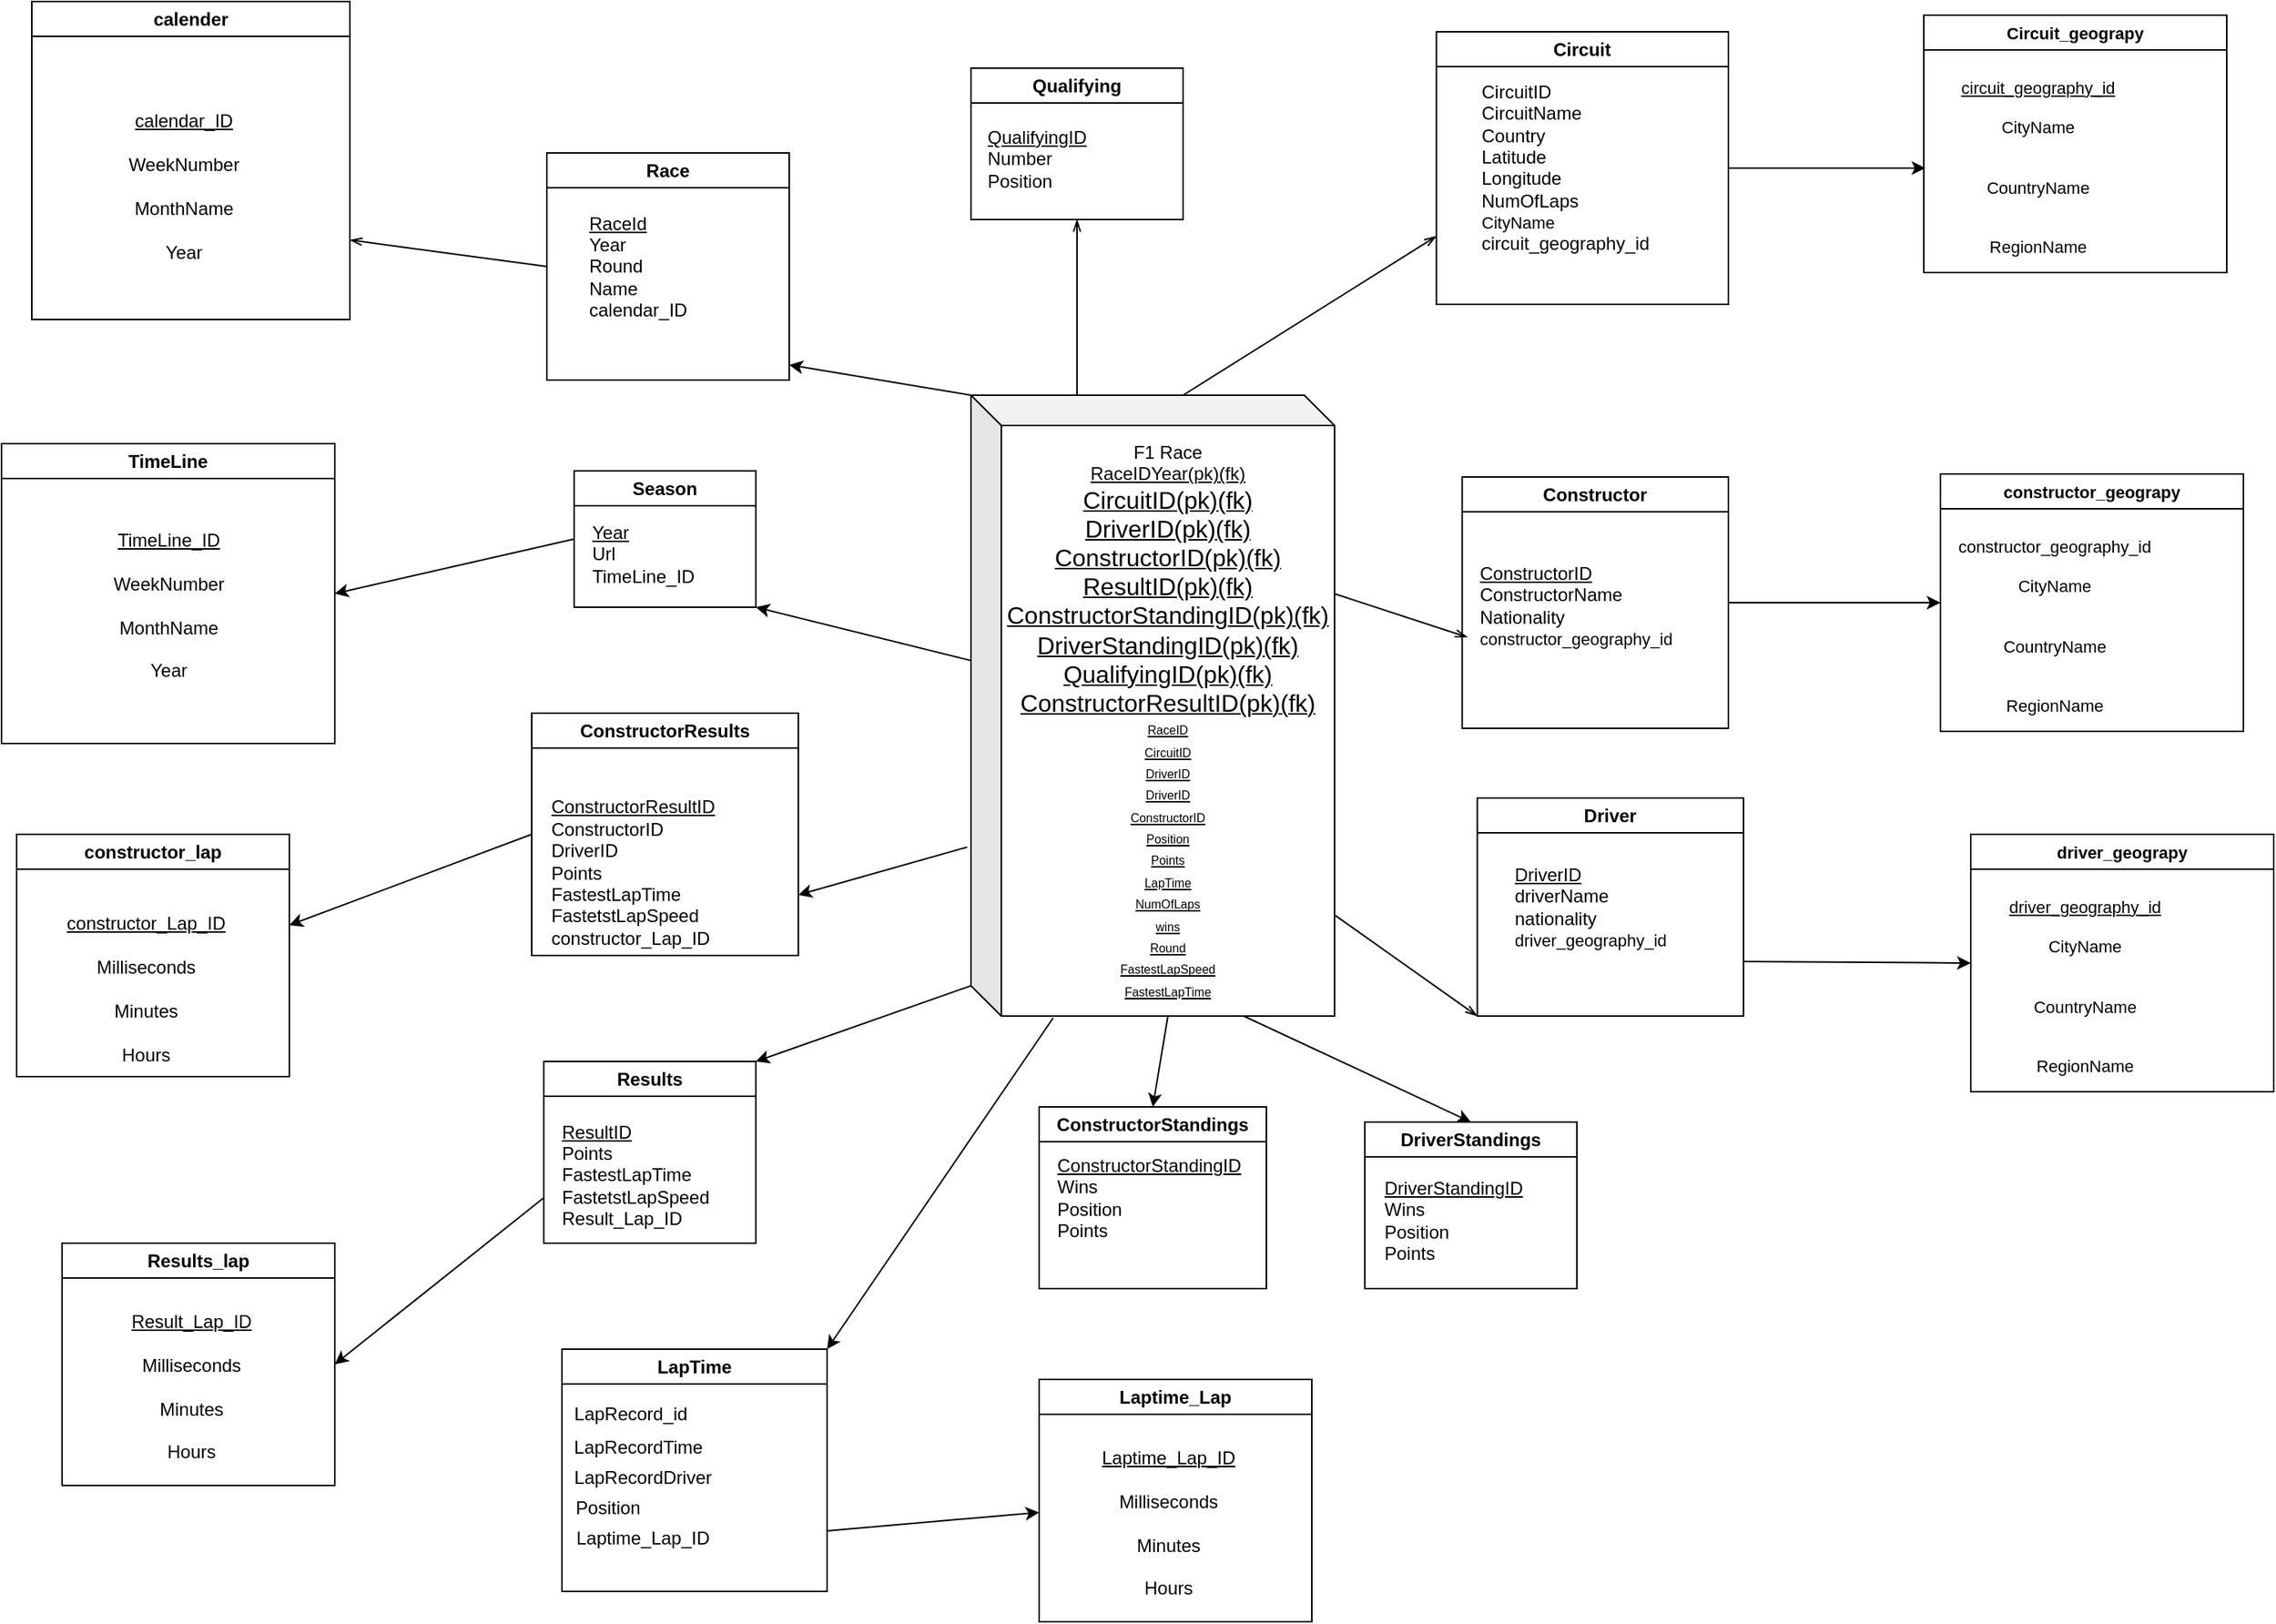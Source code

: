 <mxfile version="24.3.1" type="device">
  <diagram name="Page-1" id="2lp6oZdE-BPipIb4UrgI">
    <mxGraphModel dx="3717" dy="2338" grid="1" gridSize="10" guides="1" tooltips="1" connect="1" arrows="1" fold="1" page="1" pageScale="1" pageWidth="850" pageHeight="1100" math="0" shadow="0">
      <root>
        <mxCell id="0" />
        <mxCell id="1" parent="0" />
        <mxCell id="BGdtZH1YHA5HRXUlsSLR-31" style="edgeStyle=none;shape=connector;rounded=0;orthogonalLoop=1;jettySize=auto;html=1;exitX=0;exitY=0;exitDx=70;exitDy=0;exitPerimeter=0;labelBackgroundColor=default;strokeColor=default;align=center;verticalAlign=middle;fontFamily=Helvetica;fontSize=11;fontColor=default;endArrow=openThin;endFill=0;entryX=0.5;entryY=1;entryDx=0;entryDy=0;" parent="1" source="FVVRTqBDb79afzyqcxXZ-1" target="FVVRTqBDb79afzyqcxXZ-9" edge="1">
          <mxGeometry relative="1" as="geometry">
            <mxPoint x="440" y="100" as="targetPoint" />
          </mxGeometry>
        </mxCell>
        <mxCell id="BGdtZH1YHA5HRXUlsSLR-32" style="edgeStyle=none;shape=connector;rounded=0;orthogonalLoop=1;jettySize=auto;html=1;exitX=0;exitY=0;exitDx=140;exitDy=0;exitPerimeter=0;entryX=0;entryY=0.75;entryDx=0;entryDy=0;labelBackgroundColor=default;strokeColor=default;align=center;verticalAlign=middle;fontFamily=Helvetica;fontSize=11;fontColor=default;endArrow=openThin;endFill=0;" parent="1" source="FVVRTqBDb79afzyqcxXZ-1" target="FVVRTqBDb79afzyqcxXZ-3" edge="1">
          <mxGeometry relative="1" as="geometry" />
        </mxCell>
        <mxCell id="BGdtZH1YHA5HRXUlsSLR-34" style="edgeStyle=none;shape=connector;rounded=0;orthogonalLoop=1;jettySize=auto;html=1;exitX=0;exitY=0;exitDx=160;exitDy=105;exitPerimeter=0;entryX=-0.044;entryY=0.797;entryDx=0;entryDy=0;labelBackgroundColor=default;strokeColor=default;align=center;verticalAlign=middle;fontFamily=Helvetica;fontSize=11;fontColor=default;endArrow=openThin;endFill=0;entryPerimeter=0;" parent="1" source="FVVRTqBDb79afzyqcxXZ-1" target="FVVRTqBDb79afzyqcxXZ-16" edge="1">
          <mxGeometry relative="1" as="geometry" />
        </mxCell>
        <mxCell id="BGdtZH1YHA5HRXUlsSLR-35" style="edgeStyle=none;shape=connector;rounded=0;orthogonalLoop=1;jettySize=auto;html=1;entryX=0;entryY=1;entryDx=0;entryDy=0;labelBackgroundColor=default;strokeColor=default;align=center;verticalAlign=middle;fontFamily=Helvetica;fontSize=11;fontColor=default;endArrow=openThin;endFill=0;exitX=1.002;exitY=0.838;exitDx=0;exitDy=0;exitPerimeter=0;" parent="1" source="FVVRTqBDb79afzyqcxXZ-1" target="MxePWm94RPjNCgJkYmIr-14" edge="1">
          <mxGeometry relative="1" as="geometry" />
        </mxCell>
        <mxCell id="FVVRTqBDb79afzyqcxXZ-1" value="&lt;font style=&quot;font-size: 12px;&quot;&gt;F1 Race&lt;br&gt;&lt;/font&gt;&lt;div&gt;&lt;font style=&quot;font-size: 12px;&quot;&gt;&lt;u&gt;RaceID&lt;span style=&quot;border-color: var(--border-color); text-align: left;&quot;&gt;Year(pk)(fk)&lt;/span&gt;&lt;br&gt;&lt;/u&gt;&lt;/font&gt;&lt;/div&gt;&lt;div&gt;&lt;font size=&quot;3&quot; style=&quot;&quot;&gt;&lt;u&gt;&lt;span style=&quot;background-color: initial;&quot;&gt;CircuitID(pk)(fk)&lt;/span&gt;&lt;br&gt;&lt;/u&gt;&lt;/font&gt;&lt;/div&gt;&lt;div&gt;&lt;font size=&quot;3&quot; style=&quot;&quot;&gt;&lt;u&gt;&lt;span style=&quot;background-color: initial;&quot;&gt;DriverID(pk)(fk)&lt;/span&gt;&lt;br&gt;&lt;/u&gt;&lt;/font&gt;&lt;/div&gt;&lt;div&gt;&lt;font size=&quot;3&quot; style=&quot;&quot;&gt;&lt;u&gt;&lt;span style=&quot;background-color: initial;&quot;&gt;ConstructorID(pk)(fk)&lt;/span&gt;&lt;br&gt;&lt;/u&gt;&lt;/font&gt;&lt;/div&gt;&lt;div&gt;&lt;font size=&quot;3&quot;&gt;&lt;u&gt;&lt;span style=&quot;border-color: var(--border-color); text-align: left;&quot;&gt;ResultID(pk)(fk)&lt;/span&gt;&lt;br&gt;&lt;span style=&quot;border-color: var(--border-color); text-align: left;&quot;&gt;ConstructorStandingID(pk)(fk)&lt;br&gt;&lt;/span&gt;DriverStandingID(pk)(fk)&lt;br&gt;&lt;/u&gt;&lt;u style=&quot;border-color: var(--border-color); text-align: left;&quot;&gt;QualifyingID(pk)(fk)&lt;/u&gt;&lt;/font&gt;&lt;/div&gt;&lt;div&gt;&lt;u style=&quot;border-color: var(--border-color); text-align: left;&quot;&gt;&lt;font size=&quot;3&quot;&gt;ConstructorResultID(pk)(fk)&lt;/font&gt;&lt;/u&gt;&lt;font size=&quot;3&quot;&gt;&lt;u style=&quot;border-color: var(--border-color); text-align: left;&quot;&gt;&lt;br&gt;&lt;/u&gt;&lt;/font&gt;&lt;/div&gt;&lt;div&gt;&lt;u style=&quot;border-color: var(--border-color); text-align: left;&quot;&gt;&lt;div style=&quot;border-color: var(--border-color); text-align: center;&quot;&gt;&lt;font style=&quot;border-color: var(--border-color); font-size: 8px;&quot;&gt;RaceID&lt;br style=&quot;border-color: var(--border-color);&quot;&gt;CircuitID&lt;br style=&quot;border-color: var(--border-color);&quot;&gt;DriverID&lt;br style=&quot;border-color: var(--border-color);&quot;&gt;DriverID&lt;br style=&quot;border-color: var(--border-color);&quot;&gt;&lt;/font&gt;&lt;/div&gt;&lt;div style=&quot;border-color: var(--border-color); text-align: center;&quot;&gt;&lt;font style=&quot;border-color: var(--border-color); font-size: 8px;&quot;&gt;&lt;font style=&quot;border-color: var(--border-color);&quot;&gt;ConstructorID&lt;/font&gt;&lt;br style=&quot;border-color: var(--border-color);&quot;&gt;&lt;/font&gt;&lt;/div&gt;&lt;div style=&quot;border-color: var(--border-color); text-align: center;&quot;&gt;&lt;font style=&quot;border-color: var(--border-color); font-size: 8px;&quot;&gt;Position&lt;br style=&quot;border-color: var(--border-color);&quot;&gt;&lt;/font&gt;&lt;/div&gt;&lt;div style=&quot;border-color: var(--border-color); text-align: center;&quot;&gt;&lt;font style=&quot;border-color: var(--border-color); font-size: 8px;&quot;&gt;Points&lt;br style=&quot;border-color: var(--border-color);&quot;&gt;LapTime&lt;br style=&quot;border-color: var(--border-color);&quot;&gt;NumOfLaps&lt;br style=&quot;border-color: var(--border-color);&quot;&gt;&lt;/font&gt;&lt;font style=&quot;border-color: var(--border-color); font-size: 8px;&quot;&gt;wins&lt;br style=&quot;border-color: var(--border-color);&quot;&gt;&lt;/font&gt;&lt;font style=&quot;border-color: var(--border-color); font-size: 8px;&quot;&gt;Round&lt;br style=&quot;border-color: var(--border-color);&quot;&gt;&lt;/font&gt;&lt;font style=&quot;border-color: var(--border-color); font-size: 8px;&quot;&gt;FastestLapSpeed&lt;br style=&quot;border-color: var(--border-color);&quot;&gt;FastestLapTime&lt;/font&gt;&lt;/div&gt;&lt;/u&gt;&lt;/div&gt;" style="shape=cube;whiteSpace=wrap;html=1;boundedLbl=1;backgroundOutline=1;darkOpacity=0.05;darkOpacity2=0.1;" parent="1" vertex="1">
          <mxGeometry x="350" y="140" width="240" height="410" as="geometry" />
        </mxCell>
        <mxCell id="FVVRTqBDb79afzyqcxXZ-2" value="DriverStandings" style="swimlane;whiteSpace=wrap;html=1;" parent="1" vertex="1">
          <mxGeometry x="610" y="620" width="140" height="110" as="geometry" />
        </mxCell>
        <mxCell id="FVVRTqBDb79afzyqcxXZ-19" value="&lt;div&gt;&lt;u&gt;DriverStandingID&lt;/u&gt;&lt;/div&gt;&lt;div&gt;Wins&lt;/div&gt;&lt;div&gt;Position&lt;/div&gt;&lt;div&gt;Points&lt;/div&gt;" style="text;html=1;align=left;verticalAlign=middle;resizable=0;points=[];autosize=1;strokeColor=none;fillColor=none;" parent="FVVRTqBDb79afzyqcxXZ-2" vertex="1">
          <mxGeometry x="11" y="30" width="110" height="70" as="geometry" />
        </mxCell>
        <mxCell id="FVVRTqBDb79afzyqcxXZ-3" value="Circuit" style="swimlane;whiteSpace=wrap;html=1;" parent="1" vertex="1">
          <mxGeometry x="657.25" y="-100" width="192.75" height="180" as="geometry" />
        </mxCell>
        <mxCell id="FVVRTqBDb79afzyqcxXZ-15" value="&lt;div style=&quot;text-align: left;&quot;&gt;CircuitID&lt;/div&gt;&lt;div style=&quot;text-align: left;&quot;&gt;CircuitName&lt;/div&gt;&lt;div style=&quot;text-align: left;&quot;&gt;Country&lt;/div&gt;&lt;div style=&quot;text-align: left;&quot;&gt;Latitude&lt;/div&gt;&lt;div style=&quot;text-align: left;&quot;&gt;Longitude&lt;/div&gt;&lt;div style=&quot;text-align: left;&quot;&gt;NumOfLaps&lt;br&gt;&lt;span style=&quot;border-color: var(--border-color); font-size: 11px; text-align: center;&quot;&gt;CityName&lt;/span&gt;&lt;/div&gt;&lt;div style=&quot;text-align: left;&quot;&gt;&lt;div style=&quot;text-align: center;&quot;&gt;circuit_geography_id&lt;span style=&quot;font-size: 11px;&quot;&gt;&lt;br&gt;&lt;/span&gt;&lt;/div&gt;&lt;span style=&quot;background-color: initial;&quot;&gt;&lt;br&gt;&lt;/span&gt;&lt;/div&gt;" style="text;html=1;align=center;verticalAlign=middle;resizable=0;points=[];autosize=1;strokeColor=none;fillColor=none;" parent="FVVRTqBDb79afzyqcxXZ-3" vertex="1">
          <mxGeometry x="20" y="27" width="130" height="140" as="geometry" />
        </mxCell>
        <mxCell id="FVVRTqBDb79afzyqcxXZ-5" value="LapTime" style="swimlane;whiteSpace=wrap;html=1;" parent="1" vertex="1">
          <mxGeometry x="80" y="770" width="175" height="160" as="geometry" />
        </mxCell>
        <mxCell id="FVVRTqBDb79afzyqcxXZ-11" value="LapRecord_id" style="text;html=1;align=center;verticalAlign=middle;resizable=0;points=[];autosize=1;strokeColor=none;fillColor=none;" parent="FVVRTqBDb79afzyqcxXZ-5" vertex="1">
          <mxGeometry x="-5" y="28" width="100" height="30" as="geometry" />
        </mxCell>
        <mxCell id="FVVRTqBDb79afzyqcxXZ-12" value="LapRecordTime" style="text;html=1;align=center;verticalAlign=middle;resizable=0;points=[];autosize=1;strokeColor=none;fillColor=none;" parent="FVVRTqBDb79afzyqcxXZ-5" vertex="1">
          <mxGeometry x="-5" y="50" width="110" height="30" as="geometry" />
        </mxCell>
        <mxCell id="FVVRTqBDb79afzyqcxXZ-13" value="LapRecordDriver" style="text;html=1;align=center;verticalAlign=middle;resizable=0;points=[];autosize=1;strokeColor=none;fillColor=none;" parent="FVVRTqBDb79afzyqcxXZ-5" vertex="1">
          <mxGeometry x="-2" y="70" width="110" height="30" as="geometry" />
        </mxCell>
        <mxCell id="FVVRTqBDb79afzyqcxXZ-14" value="Position" style="text;html=1;align=center;verticalAlign=middle;resizable=0;points=[];autosize=1;strokeColor=none;fillColor=none;" parent="FVVRTqBDb79afzyqcxXZ-5" vertex="1">
          <mxGeometry x="-5" y="90" width="70" height="30" as="geometry" />
        </mxCell>
        <mxCell id="BGdtZH1YHA5HRXUlsSLR-48" value="&lt;span style=&quot;border-color: var(--border-color); font-size: 12px;&quot;&gt;Laptime_Lap_ID&lt;/span&gt;" style="text;html=1;align=center;verticalAlign=middle;resizable=0;points=[];autosize=1;strokeColor=none;fillColor=none;fontSize=11;fontFamily=Helvetica;fontColor=default;" parent="FVVRTqBDb79afzyqcxXZ-5" vertex="1">
          <mxGeometry x="-2" y="110" width="110" height="30" as="geometry" />
        </mxCell>
        <mxCell id="FVVRTqBDb79afzyqcxXZ-6" value="Constructor" style="swimlane;whiteSpace=wrap;html=1;" parent="1" vertex="1">
          <mxGeometry x="674.25" y="194" width="175.75" height="166" as="geometry" />
        </mxCell>
        <mxCell id="FVVRTqBDb79afzyqcxXZ-16" value="&lt;div&gt;&lt;u&gt;ConstructorID&lt;/u&gt;&lt;/div&gt;&lt;div&gt;ConstructorName&lt;/div&gt;&lt;div&gt;Nationality&lt;br&gt;&lt;span style=&quot;border-color: var(--border-color); font-size: 11px; text-align: center;&quot;&gt;constructor_geography_id&lt;/span&gt;&lt;u style=&quot;border-color: var(--border-color); font-size: 11px; text-align: center;&quot;&gt;&lt;br style=&quot;border-color: var(--border-color);&quot;&gt;&lt;/u&gt;&lt;/div&gt;" style="text;html=1;align=left;verticalAlign=middle;resizable=0;points=[];autosize=1;strokeColor=none;fillColor=none;" parent="FVVRTqBDb79afzyqcxXZ-6" vertex="1">
          <mxGeometry x="10" y="50" width="150" height="70" as="geometry" />
        </mxCell>
        <mxCell id="FVVRTqBDb79afzyqcxXZ-7" value="Season" style="swimlane;whiteSpace=wrap;html=1;" parent="1" vertex="1">
          <mxGeometry x="88" y="190" width="120" height="90" as="geometry" />
        </mxCell>
        <mxCell id="FVVRTqBDb79afzyqcxXZ-17" value="&lt;u&gt;Year&lt;/u&gt;&lt;br&gt;Url&lt;br&gt;TimeLine_ID" style="text;html=1;align=left;verticalAlign=middle;resizable=0;points=[];autosize=1;strokeColor=none;fillColor=none;" parent="FVVRTqBDb79afzyqcxXZ-7" vertex="1">
          <mxGeometry x="10" y="25" width="90" height="60" as="geometry" />
        </mxCell>
        <mxCell id="FVVRTqBDb79afzyqcxXZ-8" value="Race" style="swimlane;whiteSpace=wrap;html=1;" parent="1" vertex="1">
          <mxGeometry x="70" y="-20" width="160" height="150" as="geometry" />
        </mxCell>
        <mxCell id="FVVRTqBDb79afzyqcxXZ-32" value="&lt;u&gt;RaceId&lt;/u&gt;&lt;br&gt;Year&lt;br&gt;Round&lt;br&gt;Name&lt;br&gt;&lt;span style=&quot;border-color: var(--border-color); text-align: center;&quot;&gt;calendar_ID&lt;/span&gt;&lt;br&gt;&lt;span style=&quot;font-size: medium;&quot;&gt;&lt;/span&gt;" style="text;html=1;align=left;verticalAlign=middle;resizable=0;points=[];autosize=1;strokeColor=none;fillColor=none;" parent="FVVRTqBDb79afzyqcxXZ-8" vertex="1">
          <mxGeometry x="26" y="30" width="90" height="90" as="geometry" />
        </mxCell>
        <mxCell id="FVVRTqBDb79afzyqcxXZ-9" value="Qualifying" style="swimlane;whiteSpace=wrap;html=1;" parent="1" vertex="1">
          <mxGeometry x="350" y="-76" width="140" height="100" as="geometry" />
        </mxCell>
        <mxCell id="FVVRTqBDb79afzyqcxXZ-34" value="&lt;u&gt;QualifyingID&lt;/u&gt;&lt;br&gt;Number&lt;br&gt;Position" style="text;html=1;align=left;verticalAlign=middle;resizable=0;points=[];autosize=1;strokeColor=none;fillColor=none;" parent="FVVRTqBDb79afzyqcxXZ-9" vertex="1">
          <mxGeometry x="9" y="30" width="90" height="60" as="geometry" />
        </mxCell>
        <mxCell id="FVVRTqBDb79afzyqcxXZ-10" value="Results" style="swimlane;whiteSpace=wrap;html=1;" parent="1" vertex="1">
          <mxGeometry x="68" y="580" width="140" height="120" as="geometry" />
        </mxCell>
        <mxCell id="FVVRTqBDb79afzyqcxXZ-33" value="&lt;div&gt;&lt;u&gt;ResultID&lt;/u&gt;&lt;/div&gt;&lt;div&gt;Points&lt;/div&gt;&lt;div&gt;FastestLapTime&lt;/div&gt;&lt;div&gt;FastetstLapSpeed&lt;br&gt;Result_Lap_ID&lt;br&gt;&lt;/div&gt;" style="text;html=1;align=left;verticalAlign=middle;resizable=0;points=[];autosize=1;strokeColor=none;fillColor=none;" parent="FVVRTqBDb79afzyqcxXZ-10" vertex="1">
          <mxGeometry x="10" y="30" width="120" height="90" as="geometry" />
        </mxCell>
        <mxCell id="MxePWm94RPjNCgJkYmIr-10" value="ConstructorStandings" style="swimlane;whiteSpace=wrap;html=1;" parent="1" vertex="1">
          <mxGeometry x="395" y="610" width="150" height="120" as="geometry" />
        </mxCell>
        <mxCell id="MxePWm94RPjNCgJkYmIr-11" value="&lt;div&gt;&lt;u&gt;ConstructorStandingID&lt;/u&gt;&lt;/div&gt;&lt;div&gt;Wins&lt;/div&gt;&lt;div&gt;Position&lt;/div&gt;&lt;div&gt;Points&lt;/div&gt;" style="text;html=1;align=left;verticalAlign=middle;resizable=0;points=[];autosize=1;strokeColor=none;fillColor=none;" parent="MxePWm94RPjNCgJkYmIr-10" vertex="1">
          <mxGeometry x="10" y="25" width="140" height="70" as="geometry" />
        </mxCell>
        <mxCell id="MxePWm94RPjNCgJkYmIr-14" value="Driver" style="swimlane;whiteSpace=wrap;html=1;" parent="1" vertex="1">
          <mxGeometry x="684.25" y="406" width="175.75" height="144" as="geometry" />
        </mxCell>
        <mxCell id="MxePWm94RPjNCgJkYmIr-15" value="&lt;div&gt;&lt;u&gt;DriverID&lt;/u&gt;&lt;/div&gt;&lt;div&gt;driverName&lt;/div&gt;&lt;div&gt;nationality&lt;br&gt;&lt;span style=&quot;border-color: var(--border-color); font-size: 11px; text-align: center;&quot;&gt;driver_geography_id&lt;/span&gt;&lt;br style=&quot;border-color: var(--border-color); font-size: 11px; text-align: center;&quot;&gt;&lt;/div&gt;" style="text;html=1;align=left;verticalAlign=middle;resizable=0;points=[];autosize=1;strokeColor=none;fillColor=none;" parent="MxePWm94RPjNCgJkYmIr-14" vertex="1">
          <mxGeometry x="23" y="37" width="120" height="70" as="geometry" />
        </mxCell>
        <mxCell id="MxePWm94RPjNCgJkYmIr-12" value="ConstructorResults" style="swimlane;whiteSpace=wrap;html=1;" parent="1" vertex="1">
          <mxGeometry x="60" y="350" width="176" height="160" as="geometry" />
        </mxCell>
        <mxCell id="MxePWm94RPjNCgJkYmIr-13" value="&lt;div&gt;&lt;u&gt;&lt;br&gt;&lt;/u&gt;&lt;/div&gt;&lt;div&gt;&lt;u&gt;ConstructorResultID&lt;/u&gt;&lt;/div&gt;&lt;div&gt;ConstructorID&lt;/div&gt;&lt;div&gt;DriverID&lt;/div&gt;&lt;div&gt;Points&lt;/div&gt;&lt;div&gt;FastestLapTime&lt;/div&gt;&lt;div&gt;FastetstLapSpeed&lt;/div&gt;&lt;div&gt;constructor_Lap_ID&lt;br&gt;&lt;/div&gt;" style="text;html=1;align=left;verticalAlign=middle;resizable=0;points=[];autosize=1;strokeColor=none;fillColor=none;" parent="MxePWm94RPjNCgJkYmIr-12" vertex="1">
          <mxGeometry x="11" y="33" width="130" height="130" as="geometry" />
        </mxCell>
        <mxCell id="BGdtZH1YHA5HRXUlsSLR-1" value="Results_lap" style="swimlane;whiteSpace=wrap;html=1;" parent="1" vertex="1">
          <mxGeometry x="-250" y="700" width="180" height="160" as="geometry" />
        </mxCell>
        <mxCell id="BGdtZH1YHA5HRXUlsSLR-2" value="&lt;u&gt;Result_Lap_ID&lt;/u&gt;&lt;br&gt;&lt;br&gt;Milliseconds&lt;br&gt;&lt;br&gt;Minutes&lt;br&gt;&lt;br&gt;Hours" style="text;html=1;align=center;verticalAlign=middle;resizable=0;points=[];autosize=1;strokeColor=none;fillColor=none;" parent="BGdtZH1YHA5HRXUlsSLR-1" vertex="1">
          <mxGeometry x="35" y="40" width="100" height="110" as="geometry" />
        </mxCell>
        <mxCell id="BGdtZH1YHA5HRXUlsSLR-5" value="constructor_lap" style="swimlane;whiteSpace=wrap;html=1;" parent="1" vertex="1">
          <mxGeometry x="-280" y="430" width="180" height="160" as="geometry" />
        </mxCell>
        <mxCell id="BGdtZH1YHA5HRXUlsSLR-6" value="&lt;br&gt;&lt;u&gt;constructor_Lap_ID&lt;/u&gt;&lt;br&gt;&lt;br&gt;Milliseconds&lt;br&gt;&lt;br&gt;Minutes&lt;br&gt;&lt;br&gt;Hours" style="text;html=1;align=center;verticalAlign=middle;resizable=0;points=[];autosize=1;strokeColor=none;fillColor=none;" parent="BGdtZH1YHA5HRXUlsSLR-5" vertex="1">
          <mxGeometry x="20" y="30" width="130" height="130" as="geometry" />
        </mxCell>
        <mxCell id="BGdtZH1YHA5HRXUlsSLR-12" value="Laptime_Lap" style="swimlane;whiteSpace=wrap;html=1;" parent="1" vertex="1">
          <mxGeometry x="395" y="790" width="180" height="160" as="geometry" />
        </mxCell>
        <mxCell id="BGdtZH1YHA5HRXUlsSLR-13" value="&lt;u&gt;Laptime_Lap_ID&lt;/u&gt;&lt;br&gt;&lt;br&gt;Milliseconds&lt;br&gt;&lt;br&gt;Minutes&lt;br&gt;&lt;br&gt;Hours" style="text;html=1;align=center;verticalAlign=middle;resizable=0;points=[];autosize=1;strokeColor=none;fillColor=none;" parent="BGdtZH1YHA5HRXUlsSLR-12" vertex="1">
          <mxGeometry x="30" y="40" width="110" height="110" as="geometry" />
        </mxCell>
        <mxCell id="BGdtZH1YHA5HRXUlsSLR-14" value="" style="endArrow=classic;html=1;rounded=0;exitX=0;exitY=0.5;exitDx=0;exitDy=0;" parent="1" source="MxePWm94RPjNCgJkYmIr-12" edge="1">
          <mxGeometry width="50" height="50" relative="1" as="geometry">
            <mxPoint x="-40" y="240" as="sourcePoint" />
            <mxPoint x="-100" y="490" as="targetPoint" />
          </mxGeometry>
        </mxCell>
        <mxCell id="BGdtZH1YHA5HRXUlsSLR-15" value="" style="endArrow=classic;html=1;rounded=0;exitX=0;exitY=0.75;exitDx=0;exitDy=0;entryX=1;entryY=0.5;entryDx=0;entryDy=0;" parent="1" source="FVVRTqBDb79afzyqcxXZ-10" target="BGdtZH1YHA5HRXUlsSLR-1" edge="1">
          <mxGeometry width="50" height="50" relative="1" as="geometry">
            <mxPoint x="-40" y="240" as="sourcePoint" />
            <mxPoint x="10" y="190" as="targetPoint" />
          </mxGeometry>
        </mxCell>
        <mxCell id="BGdtZH1YHA5HRXUlsSLR-16" value="" style="endArrow=classic;html=1;rounded=0;exitX=1;exitY=0.75;exitDx=0;exitDy=0;" parent="1" source="FVVRTqBDb79afzyqcxXZ-5" target="BGdtZH1YHA5HRXUlsSLR-12" edge="1">
          <mxGeometry width="50" height="50" relative="1" as="geometry">
            <mxPoint x="-40" y="700" as="sourcePoint" />
            <mxPoint x="10" y="650" as="targetPoint" />
          </mxGeometry>
        </mxCell>
        <mxCell id="BGdtZH1YHA5HRXUlsSLR-17" value="" style="endArrow=classic;html=1;rounded=0;exitX=0;exitY=0;exitDx=130;exitDy=410;exitPerimeter=0;entryX=0.5;entryY=0;entryDx=0;entryDy=0;" parent="1" source="FVVRTqBDb79afzyqcxXZ-1" target="MxePWm94RPjNCgJkYmIr-10" edge="1">
          <mxGeometry width="50" height="50" relative="1" as="geometry">
            <mxPoint x="140" y="550" as="sourcePoint" />
            <mxPoint x="190" y="500" as="targetPoint" />
          </mxGeometry>
        </mxCell>
        <mxCell id="BGdtZH1YHA5HRXUlsSLR-18" value="" style="endArrow=classic;html=1;rounded=0;exitX=0.75;exitY=1;exitDx=0;exitDy=0;exitPerimeter=0;entryX=0.5;entryY=0;entryDx=0;entryDy=0;" parent="1" source="FVVRTqBDb79afzyqcxXZ-1" target="FVVRTqBDb79afzyqcxXZ-2" edge="1">
          <mxGeometry width="50" height="50" relative="1" as="geometry">
            <mxPoint x="140" y="550" as="sourcePoint" />
            <mxPoint x="190" y="500" as="targetPoint" />
          </mxGeometry>
        </mxCell>
        <mxCell id="BGdtZH1YHA5HRXUlsSLR-19" value="" style="endArrow=classic;html=1;rounded=0;exitX=-0.011;exitY=0.728;exitDx=0;exitDy=0;exitPerimeter=0;entryX=1;entryY=0.75;entryDx=0;entryDy=0;" parent="1" source="FVVRTqBDb79afzyqcxXZ-1" target="MxePWm94RPjNCgJkYmIr-12" edge="1">
          <mxGeometry width="50" height="50" relative="1" as="geometry">
            <mxPoint x="140" y="550" as="sourcePoint" />
            <mxPoint x="190" y="500" as="targetPoint" />
          </mxGeometry>
        </mxCell>
        <mxCell id="BGdtZH1YHA5HRXUlsSLR-20" value="" style="endArrow=classic;html=1;rounded=0;exitX=0;exitY=0;exitDx=0;exitDy=390;exitPerimeter=0;entryX=1;entryY=0;entryDx=0;entryDy=0;" parent="1" source="FVVRTqBDb79afzyqcxXZ-1" target="FVVRTqBDb79afzyqcxXZ-10" edge="1">
          <mxGeometry width="50" height="50" relative="1" as="geometry">
            <mxPoint x="140" y="550" as="sourcePoint" />
            <mxPoint x="190" y="500" as="targetPoint" />
          </mxGeometry>
        </mxCell>
        <mxCell id="BGdtZH1YHA5HRXUlsSLR-21" value="" style="endArrow=classic;html=1;rounded=0;exitX=0.226;exitY=1.003;exitDx=0;exitDy=0;exitPerimeter=0;entryX=1;entryY=0;entryDx=0;entryDy=0;" parent="1" source="FVVRTqBDb79afzyqcxXZ-1" target="FVVRTqBDb79afzyqcxXZ-5" edge="1">
          <mxGeometry width="50" height="50" relative="1" as="geometry">
            <mxPoint x="140" y="550" as="sourcePoint" />
            <mxPoint x="250" y="670" as="targetPoint" />
          </mxGeometry>
        </mxCell>
        <mxCell id="BGdtZH1YHA5HRXUlsSLR-22" value="" style="endArrow=classic;html=1;rounded=0;entryX=1;entryY=1;entryDx=0;entryDy=0;" parent="1" source="FVVRTqBDb79afzyqcxXZ-1" target="FVVRTqBDb79afzyqcxXZ-7" edge="1">
          <mxGeometry width="50" height="50" relative="1" as="geometry">
            <mxPoint x="140" y="290" as="sourcePoint" />
            <mxPoint x="190" y="240" as="targetPoint" />
          </mxGeometry>
        </mxCell>
        <mxCell id="BGdtZH1YHA5HRXUlsSLR-23" value="" style="endArrow=classic;html=1;rounded=0;exitX=0;exitY=0;exitDx=0;exitDy=0;exitPerimeter=0;" parent="1" source="FVVRTqBDb79afzyqcxXZ-1" edge="1">
          <mxGeometry width="50" height="50" relative="1" as="geometry">
            <mxPoint x="140" y="290" as="sourcePoint" />
            <mxPoint x="230" y="120" as="targetPoint" />
          </mxGeometry>
        </mxCell>
        <mxCell id="BGdtZH1YHA5HRXUlsSLR-24" value="calender" style="swimlane;whiteSpace=wrap;html=1;" parent="1" vertex="1">
          <mxGeometry x="-270" y="-120" width="210" height="210" as="geometry" />
        </mxCell>
        <mxCell id="BGdtZH1YHA5HRXUlsSLR-25" value="&lt;br&gt;&lt;u&gt;calendar_ID&lt;/u&gt;&lt;br&gt;&lt;br&gt;WeekNumber&lt;br&gt;&lt;br&gt;MonthName&lt;br&gt;&lt;br&gt;Year" style="text;html=1;align=center;verticalAlign=middle;resizable=0;points=[];autosize=1;strokeColor=none;fillColor=none;" parent="BGdtZH1YHA5HRXUlsSLR-24" vertex="1">
          <mxGeometry x="50" y="50" width="100" height="130" as="geometry" />
        </mxCell>
        <mxCell id="BGdtZH1YHA5HRXUlsSLR-26" value="TimeLine" style="swimlane;whiteSpace=wrap;html=1;" parent="1" vertex="1">
          <mxGeometry x="-290" y="172" width="220" height="198" as="geometry" />
        </mxCell>
        <mxCell id="BGdtZH1YHA5HRXUlsSLR-27" value="&lt;u&gt;TimeLine_ID&lt;/u&gt;&lt;br&gt;&lt;br&gt;WeekNumber&lt;br&gt;&lt;br&gt;MonthName&lt;br&gt;&lt;br&gt;Year" style="text;html=1;align=center;verticalAlign=middle;resizable=0;points=[];autosize=1;strokeColor=none;fillColor=none;" parent="BGdtZH1YHA5HRXUlsSLR-26" vertex="1">
          <mxGeometry x="60" y="52" width="100" height="110" as="geometry" />
        </mxCell>
        <mxCell id="BGdtZH1YHA5HRXUlsSLR-28" value="" style="endArrow=classic;html=1;rounded=0;exitX=0;exitY=0.5;exitDx=0;exitDy=0;entryX=1;entryY=0.5;entryDx=0;entryDy=0;" parent="1" source="FVVRTqBDb79afzyqcxXZ-7" target="BGdtZH1YHA5HRXUlsSLR-26" edge="1">
          <mxGeometry width="50" height="50" relative="1" as="geometry">
            <mxPoint x="140" y="290" as="sourcePoint" />
            <mxPoint x="190" y="240" as="targetPoint" />
          </mxGeometry>
        </mxCell>
        <mxCell id="BGdtZH1YHA5HRXUlsSLR-29" value="" style="endArrow=openThin;html=1;rounded=0;exitX=0;exitY=0.5;exitDx=0;exitDy=0;entryX=1;entryY=0.75;entryDx=0;entryDy=0;endFill=0;" parent="1" source="FVVRTqBDb79afzyqcxXZ-8" target="BGdtZH1YHA5HRXUlsSLR-24" edge="1">
          <mxGeometry width="50" height="50" relative="1" as="geometry">
            <mxPoint x="140" y="290" as="sourcePoint" />
            <mxPoint x="190" y="240" as="targetPoint" />
          </mxGeometry>
        </mxCell>
        <mxCell id="BGdtZH1YHA5HRXUlsSLR-36" value="Circuit_geograpy" style="swimlane;whiteSpace=wrap;html=1;fontFamily=Helvetica;fontSize=11;fontColor=default;" parent="1" vertex="1">
          <mxGeometry x="979" y="-111" width="200" height="170" as="geometry" />
        </mxCell>
        <mxCell id="BGdtZH1YHA5HRXUlsSLR-37" value="&lt;u&gt;&lt;br&gt;&lt;/u&gt;&lt;u style=&quot;border-color: var(--border-color);&quot;&gt;circuit_geography_id&lt;br&gt;&lt;/u&gt;&lt;br&gt;CityName&lt;br&gt;&lt;br&gt;&lt;br&gt;CountryName&lt;br&gt;&lt;br&gt;&lt;br&gt;RegionName" style="text;html=1;align=center;verticalAlign=middle;resizable=0;points=[];autosize=1;strokeColor=none;fillColor=none;fontSize=11;fontFamily=Helvetica;fontColor=default;" parent="BGdtZH1YHA5HRXUlsSLR-36" vertex="1">
          <mxGeometry x="10" y="19" width="130" height="150" as="geometry" />
        </mxCell>
        <mxCell id="BGdtZH1YHA5HRXUlsSLR-38" value="" style="endArrow=classic;html=1;rounded=0;labelBackgroundColor=default;strokeColor=default;align=center;verticalAlign=middle;fontFamily=Helvetica;fontSize=11;fontColor=default;shape=connector;exitX=1;exitY=0.5;exitDx=0;exitDy=0;" parent="1" source="FVVRTqBDb79afzyqcxXZ-3" edge="1">
          <mxGeometry width="50" height="50" relative="1" as="geometry">
            <mxPoint x="800" y="390" as="sourcePoint" />
            <mxPoint x="980" y="-10" as="targetPoint" />
          </mxGeometry>
        </mxCell>
        <mxCell id="BGdtZH1YHA5HRXUlsSLR-39" value="constructor_geograpy" style="swimlane;whiteSpace=wrap;html=1;fontFamily=Helvetica;fontSize=11;fontColor=default;startSize=23;" parent="1" vertex="1">
          <mxGeometry x="990" y="192" width="200" height="170" as="geometry" />
        </mxCell>
        <mxCell id="BGdtZH1YHA5HRXUlsSLR-40" value="&lt;u&gt;&lt;br&gt;&lt;/u&gt;&lt;span style=&quot;border-color: var(--border-color);&quot;&gt;constructor_geography_id&lt;/span&gt;&lt;br&gt;&lt;br&gt;CityName&lt;br&gt;&lt;br&gt;&lt;br&gt;CountryName&lt;br&gt;&lt;br&gt;&lt;br&gt;RegionName" style="text;html=1;align=center;verticalAlign=middle;resizable=0;points=[];autosize=1;strokeColor=none;fillColor=none;fontSize=11;fontFamily=Helvetica;fontColor=default;" parent="BGdtZH1YHA5HRXUlsSLR-39" vertex="1">
          <mxGeometry y="19" width="150" height="150" as="geometry" />
        </mxCell>
        <mxCell id="BGdtZH1YHA5HRXUlsSLR-41" value="" style="endArrow=classic;html=1;rounded=0;labelBackgroundColor=default;strokeColor=default;align=center;verticalAlign=middle;fontFamily=Helvetica;fontSize=11;fontColor=default;shape=connector;entryX=0;entryY=0.5;entryDx=0;entryDy=0;exitX=1;exitY=0.5;exitDx=0;exitDy=0;" parent="1" source="FVVRTqBDb79afzyqcxXZ-6" target="BGdtZH1YHA5HRXUlsSLR-39" edge="1">
          <mxGeometry width="50" height="50" relative="1" as="geometry">
            <mxPoint x="800" y="390" as="sourcePoint" />
            <mxPoint x="850" y="340" as="targetPoint" />
          </mxGeometry>
        </mxCell>
        <mxCell id="BGdtZH1YHA5HRXUlsSLR-42" value="driver_geograpy" style="swimlane;whiteSpace=wrap;html=1;fontFamily=Helvetica;fontSize=11;fontColor=default;startSize=23;" parent="1" vertex="1">
          <mxGeometry x="1010" y="430" width="200" height="170" as="geometry" />
        </mxCell>
        <mxCell id="BGdtZH1YHA5HRXUlsSLR-43" value="&lt;br&gt;&lt;u&gt;driver_geography_id&lt;/u&gt;&lt;br&gt;&lt;br&gt;CityName&lt;br&gt;&lt;br&gt;&lt;br&gt;CountryName&lt;br&gt;&lt;br&gt;&lt;br&gt;RegionName" style="text;html=1;align=center;verticalAlign=middle;resizable=0;points=[];autosize=1;strokeColor=none;fillColor=none;fontSize=11;fontFamily=Helvetica;fontColor=default;" parent="BGdtZH1YHA5HRXUlsSLR-42" vertex="1">
          <mxGeometry x="15" y="19" width="120" height="150" as="geometry" />
        </mxCell>
        <mxCell id="BGdtZH1YHA5HRXUlsSLR-44" value="" style="endArrow=classic;html=1;rounded=0;labelBackgroundColor=default;strokeColor=default;align=center;verticalAlign=middle;fontFamily=Helvetica;fontSize=11;fontColor=default;shape=connector;entryX=0;entryY=0.5;entryDx=0;entryDy=0;exitX=1;exitY=0.75;exitDx=0;exitDy=0;" parent="1" source="MxePWm94RPjNCgJkYmIr-14" target="BGdtZH1YHA5HRXUlsSLR-42" edge="1">
          <mxGeometry width="50" height="50" relative="1" as="geometry">
            <mxPoint x="800" y="390" as="sourcePoint" />
            <mxPoint x="850" y="340" as="targetPoint" />
          </mxGeometry>
        </mxCell>
      </root>
    </mxGraphModel>
  </diagram>
</mxfile>
